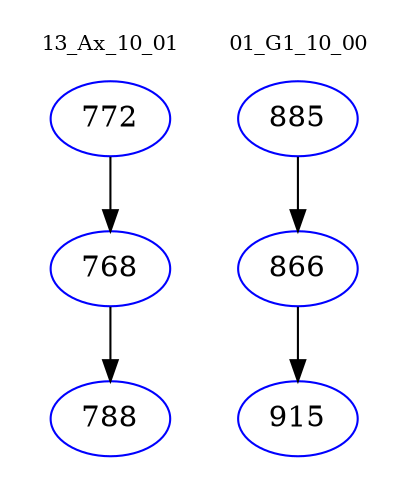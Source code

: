 digraph{
subgraph cluster_0 {
color = white
label = "13_Ax_10_01";
fontsize=10;
T0_772 [label="772", color="blue"]
T0_772 -> T0_768 [color="black"]
T0_768 [label="768", color="blue"]
T0_768 -> T0_788 [color="black"]
T0_788 [label="788", color="blue"]
}
subgraph cluster_1 {
color = white
label = "01_G1_10_00";
fontsize=10;
T1_885 [label="885", color="blue"]
T1_885 -> T1_866 [color="black"]
T1_866 [label="866", color="blue"]
T1_866 -> T1_915 [color="black"]
T1_915 [label="915", color="blue"]
}
}
